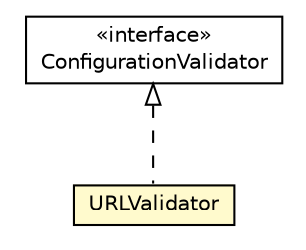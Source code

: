 #!/usr/local/bin/dot
#
# Class diagram 
# Generated by UMLGraph version R5_6-24-gf6e263 (http://www.umlgraph.org/)
#

digraph G {
	edge [fontname="Helvetica",fontsize=10,labelfontname="Helvetica",labelfontsize=10];
	node [fontname="Helvetica",fontsize=10,shape=plaintext];
	nodesep=0.25;
	ranksep=0.5;
	// org.universAAL.tools.ucc.configuration.model.interfaces.ConfigurationValidator
	c107699 [label=<<table title="org.universAAL.tools.ucc.configuration.model.interfaces.ConfigurationValidator" border="0" cellborder="1" cellspacing="0" cellpadding="2" port="p" href="../interfaces/ConfigurationValidator.html">
		<tr><td><table border="0" cellspacing="0" cellpadding="1">
<tr><td align="center" balign="center"> &#171;interface&#187; </td></tr>
<tr><td align="center" balign="center"> ConfigurationValidator </td></tr>
		</table></td></tr>
		</table>>, URL="../interfaces/ConfigurationValidator.html", fontname="Helvetica", fontcolor="black", fontsize=10.0];
	// org.universAAL.tools.ucc.configuration.model.validators.URLValidator
	c107702 [label=<<table title="org.universAAL.tools.ucc.configuration.model.validators.URLValidator" border="0" cellborder="1" cellspacing="0" cellpadding="2" port="p" bgcolor="lemonChiffon" href="./URLValidator.html">
		<tr><td><table border="0" cellspacing="0" cellpadding="1">
<tr><td align="center" balign="center"> URLValidator </td></tr>
		</table></td></tr>
		</table>>, URL="./URLValidator.html", fontname="Helvetica", fontcolor="black", fontsize=10.0];
	//org.universAAL.tools.ucc.configuration.model.validators.URLValidator implements org.universAAL.tools.ucc.configuration.model.interfaces.ConfigurationValidator
	c107699:p -> c107702:p [dir=back,arrowtail=empty,style=dashed];
}

